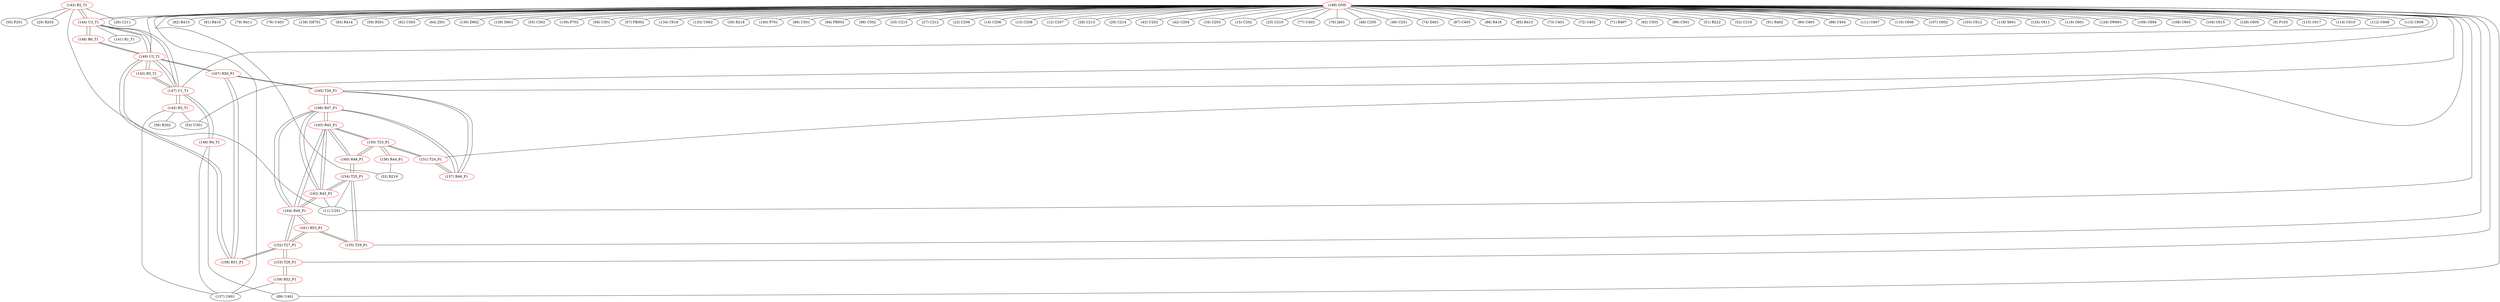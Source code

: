 graph {
	142 [label="(142) R2_T1" color=red]
	20 [label="(20) R202"]
	26 [label="(26) C211"]
	50 [label="(50) P201"]
	11 [label="(11) U201"]
	144 [label="(144) U2_T1"]
	143 [label="(143) R5_T1" color=red]
	149 [label="(149) U3_T1"]
	147 [label="(147) U1_T1"]
	144 [label="(144) U2_T1" color=red]
	149 [label="(149) U3_T1"]
	147 [label="(147) U1_T1"]
	142 [label="(142) R2_T1"]
	141 [label="(141) R1_T1"]
	148 [label="(148) R6_T1"]
	145 [label="(145) R3_T1" color=red]
	53 [label="(53) U301"]
	137 [label="(137) U601"]
	58 [label="(58) R302"]
	147 [label="(147) U1_T1"]
	146 [label="(146) R4_T1" color=red]
	137 [label="(137) U601"]
	89 [label="(89) U401"]
	147 [label="(147) U1_T1"]
	147 [label="(147) U1_T1" color=red]
	146 [label="(146) R4_T1"]
	144 [label="(144) U2_T1"]
	149 [label="(149) U3_T1"]
	143 [label="(143) R5_T1"]
	145 [label="(145) R3_T1"]
	148 [label="(148) R6_T1" color=red]
	149 [label="(149) U3_T1"]
	144 [label="(144) U2_T1"]
	149 [label="(149) U3_T1" color=red]
	148 [label="(148) R6_T1"]
	143 [label="(143) R5_T1"]
	144 [label="(144) U2_T1"]
	147 [label="(147) U1_T1"]
	158 [label="(158) R51_P1"]
	167 [label="(167) R50_P1"]
	150 [label="(150) T23_P1" color=red]
	160 [label="(160) R48_P1"]
	163 [label="(163) R43_P1"]
	151 [label="(151) T24_P1"]
	156 [label="(156) R44_P1"]
	151 [label="(151) T24_P1" color=red]
	157 [label="(157) R46_P1"]
	150 [label="(150) T23_P1"]
	152 [label="(152) T27_P1" color=red]
	158 [label="(158) R51_P1"]
	153 [label="(153) T28_P1"]
	161 [label="(161) R53_P1"]
	164 [label="(164) R49_P1"]
	153 [label="(153) T28_P1" color=red]
	159 [label="(159) R52_P1"]
	152 [label="(152) T27_P1"]
	154 [label="(154) T25_P1" color=red]
	155 [label="(155) T29_P1"]
	160 [label="(160) R48_P1"]
	162 [label="(162) R45_P1"]
	11 [label="(11) U201"]
	155 [label="(155) T29_P1" color=red]
	154 [label="(154) T25_P1"]
	161 [label="(161) R53_P1"]
	156 [label="(156) R44_P1" color=red]
	32 [label="(32) R219"]
	150 [label="(150) T23_P1"]
	157 [label="(157) R46_P1" color=red]
	165 [label="(165) T26_P1"]
	166 [label="(166) R47_P1"]
	151 [label="(151) T24_P1"]
	158 [label="(158) R51_P1" color=red]
	152 [label="(152) T27_P1"]
	167 [label="(167) R50_P1"]
	149 [label="(149) U3_T1"]
	159 [label="(159) R52_P1" color=red]
	137 [label="(137) U601"]
	89 [label="(89) U401"]
	153 [label="(153) T28_P1"]
	160 [label="(160) R48_P1" color=red]
	154 [label="(154) T25_P1"]
	150 [label="(150) T23_P1"]
	163 [label="(163) R43_P1"]
	161 [label="(161) R53_P1" color=red]
	155 [label="(155) T29_P1"]
	152 [label="(152) T27_P1"]
	164 [label="(164) R49_P1"]
	162 [label="(162) R45_P1" color=red]
	166 [label="(166) R47_P1"]
	163 [label="(163) R43_P1"]
	164 [label="(164) R49_P1"]
	154 [label="(154) T25_P1"]
	11 [label="(11) U201"]
	163 [label="(163) R43_P1" color=red]
	160 [label="(160) R48_P1"]
	150 [label="(150) T23_P1"]
	166 [label="(166) R47_P1"]
	162 [label="(162) R45_P1"]
	164 [label="(164) R49_P1"]
	164 [label="(164) R49_P1" color=red]
	166 [label="(166) R47_P1"]
	162 [label="(162) R45_P1"]
	163 [label="(163) R43_P1"]
	152 [label="(152) T27_P1"]
	161 [label="(161) R53_P1"]
	165 [label="(165) T26_P1" color=red]
	167 [label="(167) R50_P1"]
	157 [label="(157) R46_P1"]
	166 [label="(166) R47_P1"]
	166 [label="(166) R47_P1" color=red]
	162 [label="(162) R45_P1"]
	163 [label="(163) R43_P1"]
	164 [label="(164) R49_P1"]
	165 [label="(165) T26_P1"]
	157 [label="(157) R46_P1"]
	167 [label="(167) R50_P1" color=red]
	165 [label="(165) T26_P1"]
	158 [label="(158) R51_P1"]
	149 [label="(149) U3_T1"]
	168 [label="(168) GND" color=red]
	82 [label="(82) R413"]
	81 [label="(81) R410"]
	79 [label="(79) R411"]
	78 [label="(78) U403"]
	138 [label="(138) SH701"]
	83 [label="(83) R414"]
	59 [label="(59) R301"]
	62 [label="(62) C303"]
	137 [label="(137) U601"]
	64 [label="(64) J301"]
	130 [label="(130) D602"]
	129 [label="(129) D601"]
	55 [label="(55) C302"]
	139 [label="(139) P702"]
	56 [label="(56) C301"]
	57 [label="(57) FB302"]
	53 [label="(53) U301"]
	134 [label="(134) C618"]
	133 [label="(133) U602"]
	30 [label="(30) R218"]
	140 [label="(140) P701"]
	96 [label="(96) U501"]
	94 [label="(94) FB502"]
	98 [label="(98) C502"]
	33 [label="(33) C215"]
	32 [label="(32) R219"]
	27 [label="(27) C212"]
	22 [label="(22) C209"]
	11 [label="(11) U201"]
	14 [label="(14) C206"]
	13 [label="(13) C208"]
	12 [label="(12) C207"]
	28 [label="(28) C213"]
	29 [label="(29) C214"]
	43 [label="(43) U202"]
	42 [label="(42) C204"]
	26 [label="(26) C211"]
	16 [label="(16) C203"]
	15 [label="(15) C202"]
	25 [label="(25) C210"]
	77 [label="(77) U402"]
	76 [label="(76) J401"]
	48 [label="(48) C205"]
	49 [label="(49) C201"]
	74 [label="(74) D401"]
	87 [label="(87) C405"]
	86 [label="(86) R416"]
	85 [label="(85) R415"]
	73 [label="(73) C401"]
	72 [label="(72) C402"]
	71 [label="(71) R407"]
	92 [label="(92) C503"]
	99 [label="(99) C501"]
	51 [label="(51) R222"]
	52 [label="(52) C216"]
	91 [label="(91) R402"]
	90 [label="(90) C403"]
	89 [label="(89) U401"]
	88 [label="(88) C404"]
	111 [label="(111) C607"]
	110 [label="(110) C606"]
	107 [label="(107) C602"]
	103 [label="(103) C612"]
	118 [label="(118) X601"]
	124 [label="(124) C611"]
	119 [label="(119) C601"]
	126 [label="(126) SW601"]
	109 [label="(109) C604"]
	108 [label="(108) C603"]
	104 [label="(104) C615"]
	128 [label="(128) C605"]
	9 [label="(9) P103"]
	115 [label="(115) C617"]
	114 [label="(114) C610"]
	112 [label="(112) C608"]
	113 [label="(113) C609"]
	149 [label="(149) U3_T1"]
	147 [label="(147) U1_T1"]
	144 [label="(144) U2_T1"]
	165 [label="(165) T26_P1"]
	151 [label="(151) T24_P1"]
	155 [label="(155) T29_P1"]
	153 [label="(153) T28_P1"]
	142 -- 20
	142 -- 26
	142 -- 50
	142 -- 11
	142 -- 144
	143 -- 149
	143 -- 147
	144 -- 149
	144 -- 147
	144 -- 142
	144 -- 141
	144 -- 148
	145 -- 53
	145 -- 137
	145 -- 58
	145 -- 147
	146 -- 137
	146 -- 89
	146 -- 147
	147 -- 146
	147 -- 144
	147 -- 149
	147 -- 143
	147 -- 145
	148 -- 149
	148 -- 144
	149 -- 148
	149 -- 143
	149 -- 144
	149 -- 147
	149 -- 158
	149 -- 167
	150 -- 160
	150 -- 163
	150 -- 151
	150 -- 156
	151 -- 157
	151 -- 150
	152 -- 158
	152 -- 153
	152 -- 161
	152 -- 164
	153 -- 159
	153 -- 152
	154 -- 155
	154 -- 160
	154 -- 162
	154 -- 11
	155 -- 154
	155 -- 161
	156 -- 32
	156 -- 150
	157 -- 165
	157 -- 166
	157 -- 151
	158 -- 152
	158 -- 167
	158 -- 149
	159 -- 137
	159 -- 89
	159 -- 153
	160 -- 154
	160 -- 150
	160 -- 163
	161 -- 155
	161 -- 152
	161 -- 164
	162 -- 166
	162 -- 163
	162 -- 164
	162 -- 154
	162 -- 11
	163 -- 160
	163 -- 150
	163 -- 166
	163 -- 162
	163 -- 164
	164 -- 166
	164 -- 162
	164 -- 163
	164 -- 152
	164 -- 161
	165 -- 167
	165 -- 157
	165 -- 166
	166 -- 162
	166 -- 163
	166 -- 164
	166 -- 165
	166 -- 157
	167 -- 165
	167 -- 158
	167 -- 149
	168 -- 82
	168 -- 81
	168 -- 79
	168 -- 78
	168 -- 138
	168 -- 83
	168 -- 59
	168 -- 62
	168 -- 137
	168 -- 64
	168 -- 130
	168 -- 129
	168 -- 55
	168 -- 139
	168 -- 56
	168 -- 57
	168 -- 53
	168 -- 134
	168 -- 133
	168 -- 30
	168 -- 140
	168 -- 96
	168 -- 94
	168 -- 98
	168 -- 33
	168 -- 32
	168 -- 27
	168 -- 22
	168 -- 11
	168 -- 14
	168 -- 13
	168 -- 12
	168 -- 28
	168 -- 29
	168 -- 43
	168 -- 42
	168 -- 26
	168 -- 16
	168 -- 15
	168 -- 25
	168 -- 77
	168 -- 76
	168 -- 48
	168 -- 49
	168 -- 74
	168 -- 87
	168 -- 86
	168 -- 85
	168 -- 73
	168 -- 72
	168 -- 71
	168 -- 92
	168 -- 99
	168 -- 51
	168 -- 52
	168 -- 91
	168 -- 90
	168 -- 89
	168 -- 88
	168 -- 111
	168 -- 110
	168 -- 107
	168 -- 103
	168 -- 118
	168 -- 124
	168 -- 119
	168 -- 126
	168 -- 109
	168 -- 108
	168 -- 104
	168 -- 128
	168 -- 9
	168 -- 115
	168 -- 114
	168 -- 112
	168 -- 113
	168 -- 149
	168 -- 147
	168 -- 144
	168 -- 165
	168 -- 151
	168 -- 155
	168 -- 153
}